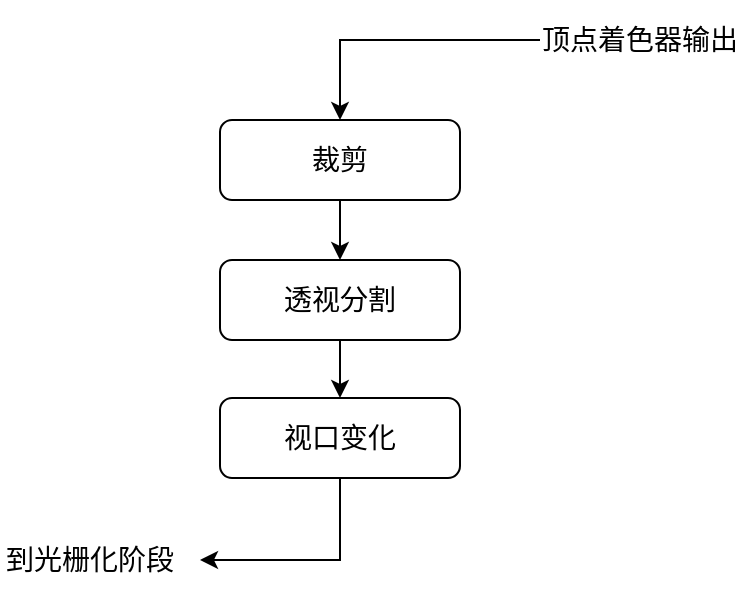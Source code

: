 <mxfile version="10.6.1" type="device"><diagram id="XNb07GE0bxlOFakexBCu" name="Page-1"><mxGraphModel dx="1394" dy="796" grid="1" gridSize="10" guides="1" tooltips="1" connect="1" arrows="1" fold="1" page="1" pageScale="1" pageWidth="827" pageHeight="1169" math="0" shadow="0"><root><mxCell id="0"/><mxCell id="1" parent="0"/><mxCell id="KrctfW-Y8cuoq3Xpf0p9-4" value="" style="edgeStyle=orthogonalEdgeStyle;rounded=0;orthogonalLoop=1;jettySize=auto;html=1;" edge="1" parent="1" source="KrctfW-Y8cuoq3Xpf0p9-1" target="KrctfW-Y8cuoq3Xpf0p9-2"><mxGeometry relative="1" as="geometry"/></mxCell><mxCell id="KrctfW-Y8cuoq3Xpf0p9-1" value="&lt;font style=&quot;font-size: 14px&quot;&gt;裁剪&lt;/font&gt;" style="rounded=1;whiteSpace=wrap;html=1;" vertex="1" parent="1"><mxGeometry x="340" y="230" width="120" height="40" as="geometry"/></mxCell><mxCell id="KrctfW-Y8cuoq3Xpf0p9-5" value="" style="edgeStyle=orthogonalEdgeStyle;rounded=0;orthogonalLoop=1;jettySize=auto;html=1;" edge="1" parent="1" source="KrctfW-Y8cuoq3Xpf0p9-2" target="KrctfW-Y8cuoq3Xpf0p9-3"><mxGeometry relative="1" as="geometry"/></mxCell><mxCell id="KrctfW-Y8cuoq3Xpf0p9-2" value="&lt;font style=&quot;font-size: 14px&quot;&gt;透视分割&lt;/font&gt;" style="rounded=1;whiteSpace=wrap;html=1;" vertex="1" parent="1"><mxGeometry x="340" y="300" width="120" height="40" as="geometry"/></mxCell><mxCell id="KrctfW-Y8cuoq3Xpf0p9-11" style="edgeStyle=orthogonalEdgeStyle;rounded=0;orthogonalLoop=1;jettySize=auto;html=1;" edge="1" parent="1" source="KrctfW-Y8cuoq3Xpf0p9-3"><mxGeometry relative="1" as="geometry"><mxPoint x="330" y="450" as="targetPoint"/><Array as="points"><mxPoint x="400" y="450"/></Array></mxGeometry></mxCell><mxCell id="KrctfW-Y8cuoq3Xpf0p9-3" value="&lt;font style=&quot;font-size: 14px&quot;&gt;视口变化&lt;/font&gt;" style="rounded=1;whiteSpace=wrap;html=1;" vertex="1" parent="1"><mxGeometry x="340" y="369" width="120" height="40" as="geometry"/></mxCell><mxCell id="KrctfW-Y8cuoq3Xpf0p9-6" value="&lt;font style=&quot;font-size: 14px&quot;&gt;到光栅化阶段&lt;/font&gt;" style="text;html=1;strokeColor=none;fillColor=none;align=center;verticalAlign=middle;whiteSpace=wrap;rounded=0;" vertex="1" parent="1"><mxGeometry x="230" y="435" width="90" height="30" as="geometry"/></mxCell><mxCell id="KrctfW-Y8cuoq3Xpf0p9-10" style="edgeStyle=orthogonalEdgeStyle;rounded=0;orthogonalLoop=1;jettySize=auto;html=1;entryX=0.5;entryY=0;entryDx=0;entryDy=0;" edge="1" parent="1" source="KrctfW-Y8cuoq3Xpf0p9-7" target="KrctfW-Y8cuoq3Xpf0p9-1"><mxGeometry relative="1" as="geometry"/></mxCell><mxCell id="KrctfW-Y8cuoq3Xpf0p9-7" value="&lt;font style=&quot;font-size: 14px&quot;&gt;顶点着色器输出&lt;/font&gt;" style="text;html=1;strokeColor=none;fillColor=none;align=center;verticalAlign=middle;whiteSpace=wrap;rounded=0;" vertex="1" parent="1"><mxGeometry x="500" y="170" width="100" height="40" as="geometry"/></mxCell></root></mxGraphModel></diagram></mxfile>